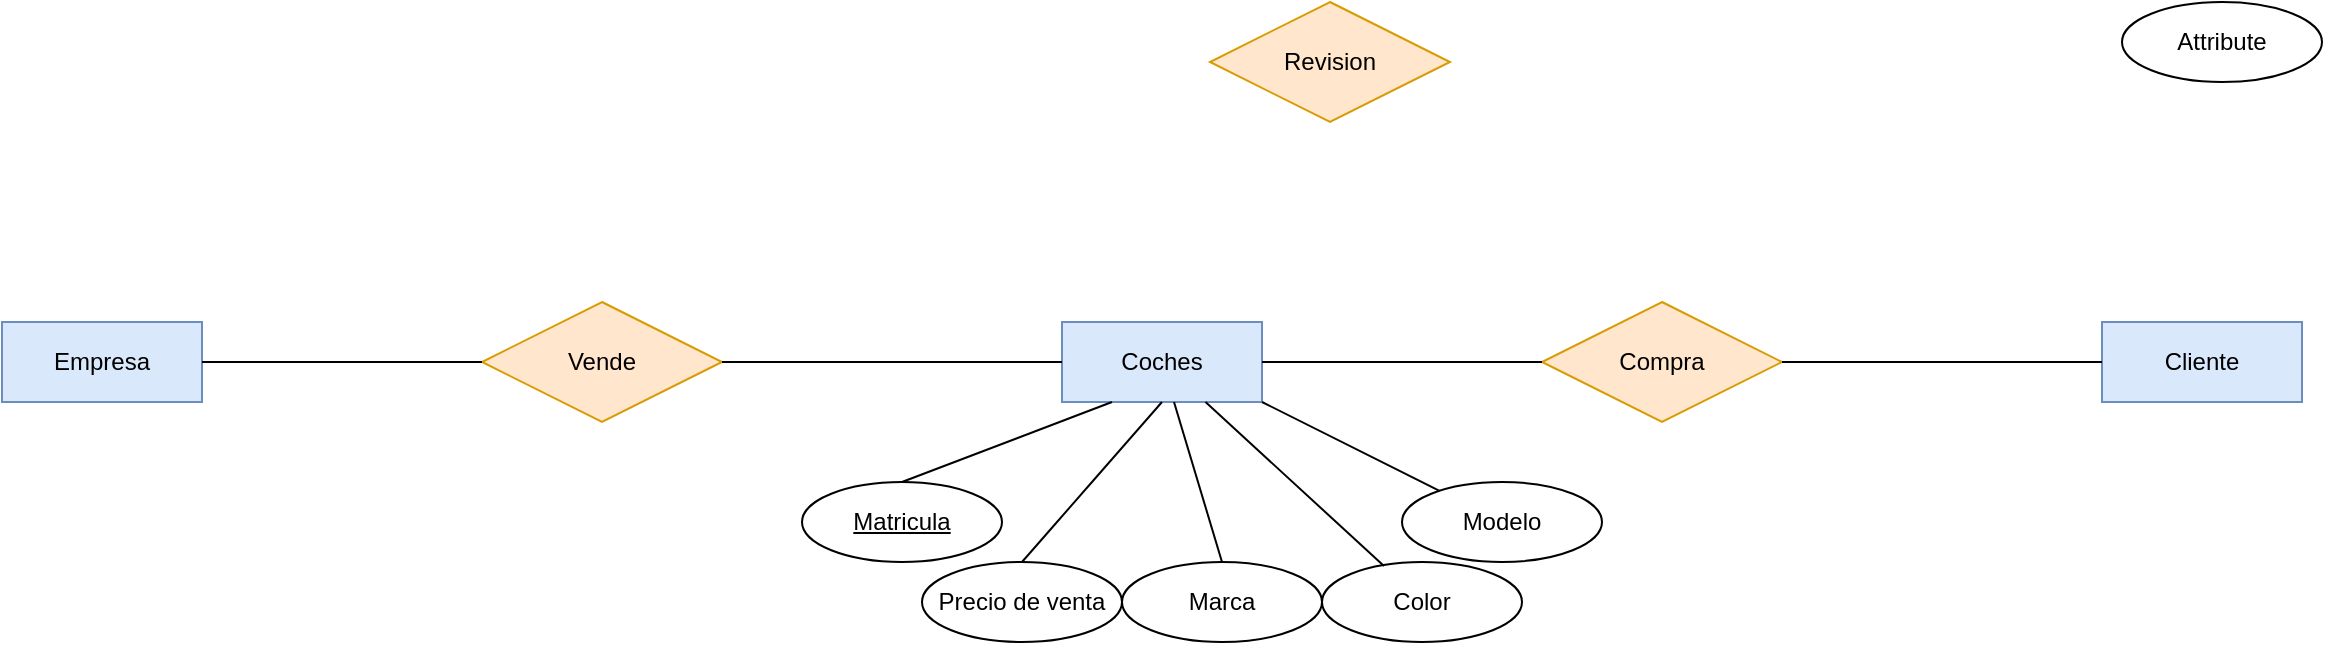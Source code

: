 <mxfile version="22.0.0" type="github">
  <diagram name="Página-1" id="PN28DK2teRM2yK2s8mZD">
    <mxGraphModel dx="2261" dy="795" grid="1" gridSize="10" guides="1" tooltips="1" connect="1" arrows="1" fold="1" page="1" pageScale="1" pageWidth="827" pageHeight="1169" math="0" shadow="0">
      <root>
        <mxCell id="0" />
        <mxCell id="1" parent="0" />
        <mxCell id="H8Q_6zGq57bgT92qG8w3-1" value="Cliente" style="whiteSpace=wrap;html=1;align=center;fillColor=#dae8fc;strokeColor=#6c8ebf;" vertex="1" parent="1">
          <mxGeometry x="800" y="360" width="100" height="40" as="geometry" />
        </mxCell>
        <mxCell id="H8Q_6zGq57bgT92qG8w3-2" value="Coches" style="whiteSpace=wrap;html=1;align=center;fillColor=#dae8fc;strokeColor=#6c8ebf;" vertex="1" parent="1">
          <mxGeometry x="280" y="360" width="100" height="40" as="geometry" />
        </mxCell>
        <mxCell id="H8Q_6zGq57bgT92qG8w3-3" value="Empresa" style="whiteSpace=wrap;html=1;align=center;fillColor=#dae8fc;strokeColor=#6c8ebf;" vertex="1" parent="1">
          <mxGeometry x="-250" y="360" width="100" height="40" as="geometry" />
        </mxCell>
        <mxCell id="H8Q_6zGq57bgT92qG8w3-4" value="Compra" style="shape=rhombus;perimeter=rhombusPerimeter;whiteSpace=wrap;html=1;align=center;fillColor=#ffe6cc;strokeColor=#d79b00;" vertex="1" parent="1">
          <mxGeometry x="520" y="350" width="120" height="60" as="geometry" />
        </mxCell>
        <mxCell id="H8Q_6zGq57bgT92qG8w3-5" value="Vende" style="shape=rhombus;perimeter=rhombusPerimeter;whiteSpace=wrap;html=1;align=center;fillColor=#ffe6cc;strokeColor=#d79b00;" vertex="1" parent="1">
          <mxGeometry x="-10" y="350" width="120" height="60" as="geometry" />
        </mxCell>
        <mxCell id="H8Q_6zGq57bgT92qG8w3-6" value="&lt;div&gt;Revision&lt;/div&gt;" style="shape=rhombus;perimeter=rhombusPerimeter;whiteSpace=wrap;html=1;align=center;fillColor=#ffe6cc;strokeColor=#d79b00;" vertex="1" parent="1">
          <mxGeometry x="354" y="200" width="120" height="60" as="geometry" />
        </mxCell>
        <mxCell id="H8Q_6zGq57bgT92qG8w3-8" value="" style="endArrow=none;html=1;rounded=0;entryX=1;entryY=0.5;entryDx=0;entryDy=0;" edge="1" parent="1" source="H8Q_6zGq57bgT92qG8w3-5" target="H8Q_6zGq57bgT92qG8w3-3">
          <mxGeometry width="50" height="50" relative="1" as="geometry">
            <mxPoint x="200" y="590" as="sourcePoint" />
            <mxPoint x="250" y="540" as="targetPoint" />
          </mxGeometry>
        </mxCell>
        <mxCell id="H8Q_6zGq57bgT92qG8w3-9" value="" style="endArrow=none;html=1;rounded=0;entryX=1;entryY=0.5;entryDx=0;entryDy=0;exitX=0;exitY=0.5;exitDx=0;exitDy=0;" edge="1" parent="1" source="H8Q_6zGq57bgT92qG8w3-2" target="H8Q_6zGq57bgT92qG8w3-5">
          <mxGeometry width="50" height="50" relative="1" as="geometry">
            <mxPoint x="390" y="590" as="sourcePoint" />
            <mxPoint x="440" y="540" as="targetPoint" />
          </mxGeometry>
        </mxCell>
        <mxCell id="H8Q_6zGq57bgT92qG8w3-10" value="" style="endArrow=none;html=1;rounded=0;entryX=0;entryY=0.5;entryDx=0;entryDy=0;" edge="1" parent="1" source="H8Q_6zGq57bgT92qG8w3-4" target="H8Q_6zGq57bgT92qG8w3-1">
          <mxGeometry width="50" height="50" relative="1" as="geometry">
            <mxPoint x="390" y="590" as="sourcePoint" />
            <mxPoint x="790" y="410" as="targetPoint" />
          </mxGeometry>
        </mxCell>
        <mxCell id="H8Q_6zGq57bgT92qG8w3-11" value="" style="endArrow=none;html=1;rounded=0;entryX=1;entryY=0.5;entryDx=0;entryDy=0;" edge="1" parent="1" source="H8Q_6zGq57bgT92qG8w3-4" target="H8Q_6zGq57bgT92qG8w3-2">
          <mxGeometry width="50" height="50" relative="1" as="geometry">
            <mxPoint x="390" y="590" as="sourcePoint" />
            <mxPoint x="440" y="540" as="targetPoint" />
          </mxGeometry>
        </mxCell>
        <mxCell id="H8Q_6zGq57bgT92qG8w3-12" value="Modelo" style="ellipse;whiteSpace=wrap;html=1;align=center;" vertex="1" parent="1">
          <mxGeometry x="450" y="440" width="100" height="40" as="geometry" />
        </mxCell>
        <mxCell id="H8Q_6zGq57bgT92qG8w3-13" value="Color" style="ellipse;whiteSpace=wrap;html=1;align=center;" vertex="1" parent="1">
          <mxGeometry x="410" y="480" width="100" height="40" as="geometry" />
        </mxCell>
        <mxCell id="H8Q_6zGq57bgT92qG8w3-14" value="Marca" style="ellipse;whiteSpace=wrap;html=1;align=center;" vertex="1" parent="1">
          <mxGeometry x="310" y="480" width="100" height="40" as="geometry" />
        </mxCell>
        <mxCell id="H8Q_6zGq57bgT92qG8w3-16" value="Matricula" style="ellipse;whiteSpace=wrap;html=1;align=center;fontStyle=4;" vertex="1" parent="1">
          <mxGeometry x="150" y="440" width="100" height="40" as="geometry" />
        </mxCell>
        <mxCell id="H8Q_6zGq57bgT92qG8w3-17" value="Precio de venta" style="ellipse;whiteSpace=wrap;html=1;align=center;" vertex="1" parent="1">
          <mxGeometry x="210" y="480" width="100" height="40" as="geometry" />
        </mxCell>
        <mxCell id="H8Q_6zGq57bgT92qG8w3-18" value="Attribute" style="ellipse;whiteSpace=wrap;html=1;align=center;" vertex="1" parent="1">
          <mxGeometry x="810" y="200" width="100" height="40" as="geometry" />
        </mxCell>
        <mxCell id="H8Q_6zGq57bgT92qG8w3-20" value="" style="endArrow=none;html=1;rounded=0;entryX=0.5;entryY=0;entryDx=0;entryDy=0;exitX=0.25;exitY=1;exitDx=0;exitDy=0;" edge="1" parent="1" source="H8Q_6zGq57bgT92qG8w3-2" target="H8Q_6zGq57bgT92qG8w3-16">
          <mxGeometry width="50" height="50" relative="1" as="geometry">
            <mxPoint x="360" y="410" as="sourcePoint" />
            <mxPoint x="410" y="360" as="targetPoint" />
          </mxGeometry>
        </mxCell>
        <mxCell id="H8Q_6zGq57bgT92qG8w3-21" value="" style="endArrow=none;html=1;rounded=0;entryX=0.5;entryY=0;entryDx=0;entryDy=0;exitX=0.5;exitY=1;exitDx=0;exitDy=0;" edge="1" parent="1" source="H8Q_6zGq57bgT92qG8w3-2" target="H8Q_6zGq57bgT92qG8w3-17">
          <mxGeometry width="50" height="50" relative="1" as="geometry">
            <mxPoint x="360" y="410" as="sourcePoint" />
            <mxPoint x="410" y="360" as="targetPoint" />
          </mxGeometry>
        </mxCell>
        <mxCell id="H8Q_6zGq57bgT92qG8w3-22" value="" style="endArrow=none;html=1;rounded=0;exitX=0.5;exitY=0;exitDx=0;exitDy=0;" edge="1" parent="1" source="H8Q_6zGq57bgT92qG8w3-14" target="H8Q_6zGq57bgT92qG8w3-2">
          <mxGeometry width="50" height="50" relative="1" as="geometry">
            <mxPoint x="360" y="410" as="sourcePoint" />
            <mxPoint x="410" y="360" as="targetPoint" />
          </mxGeometry>
        </mxCell>
        <mxCell id="H8Q_6zGq57bgT92qG8w3-23" value="" style="endArrow=none;html=1;rounded=0;entryX=0.31;entryY=0.05;entryDx=0;entryDy=0;entryPerimeter=0;" edge="1" parent="1" source="H8Q_6zGq57bgT92qG8w3-2" target="H8Q_6zGq57bgT92qG8w3-13">
          <mxGeometry width="50" height="50" relative="1" as="geometry">
            <mxPoint x="360" y="410" as="sourcePoint" />
            <mxPoint x="410" y="360" as="targetPoint" />
          </mxGeometry>
        </mxCell>
        <mxCell id="H8Q_6zGq57bgT92qG8w3-24" value="" style="endArrow=none;html=1;rounded=0;exitX=1;exitY=1;exitDx=0;exitDy=0;" edge="1" parent="1" source="H8Q_6zGq57bgT92qG8w3-2" target="H8Q_6zGq57bgT92qG8w3-12">
          <mxGeometry width="50" height="50" relative="1" as="geometry">
            <mxPoint x="360" y="410" as="sourcePoint" />
            <mxPoint x="410" y="360" as="targetPoint" />
          </mxGeometry>
        </mxCell>
      </root>
    </mxGraphModel>
  </diagram>
</mxfile>
